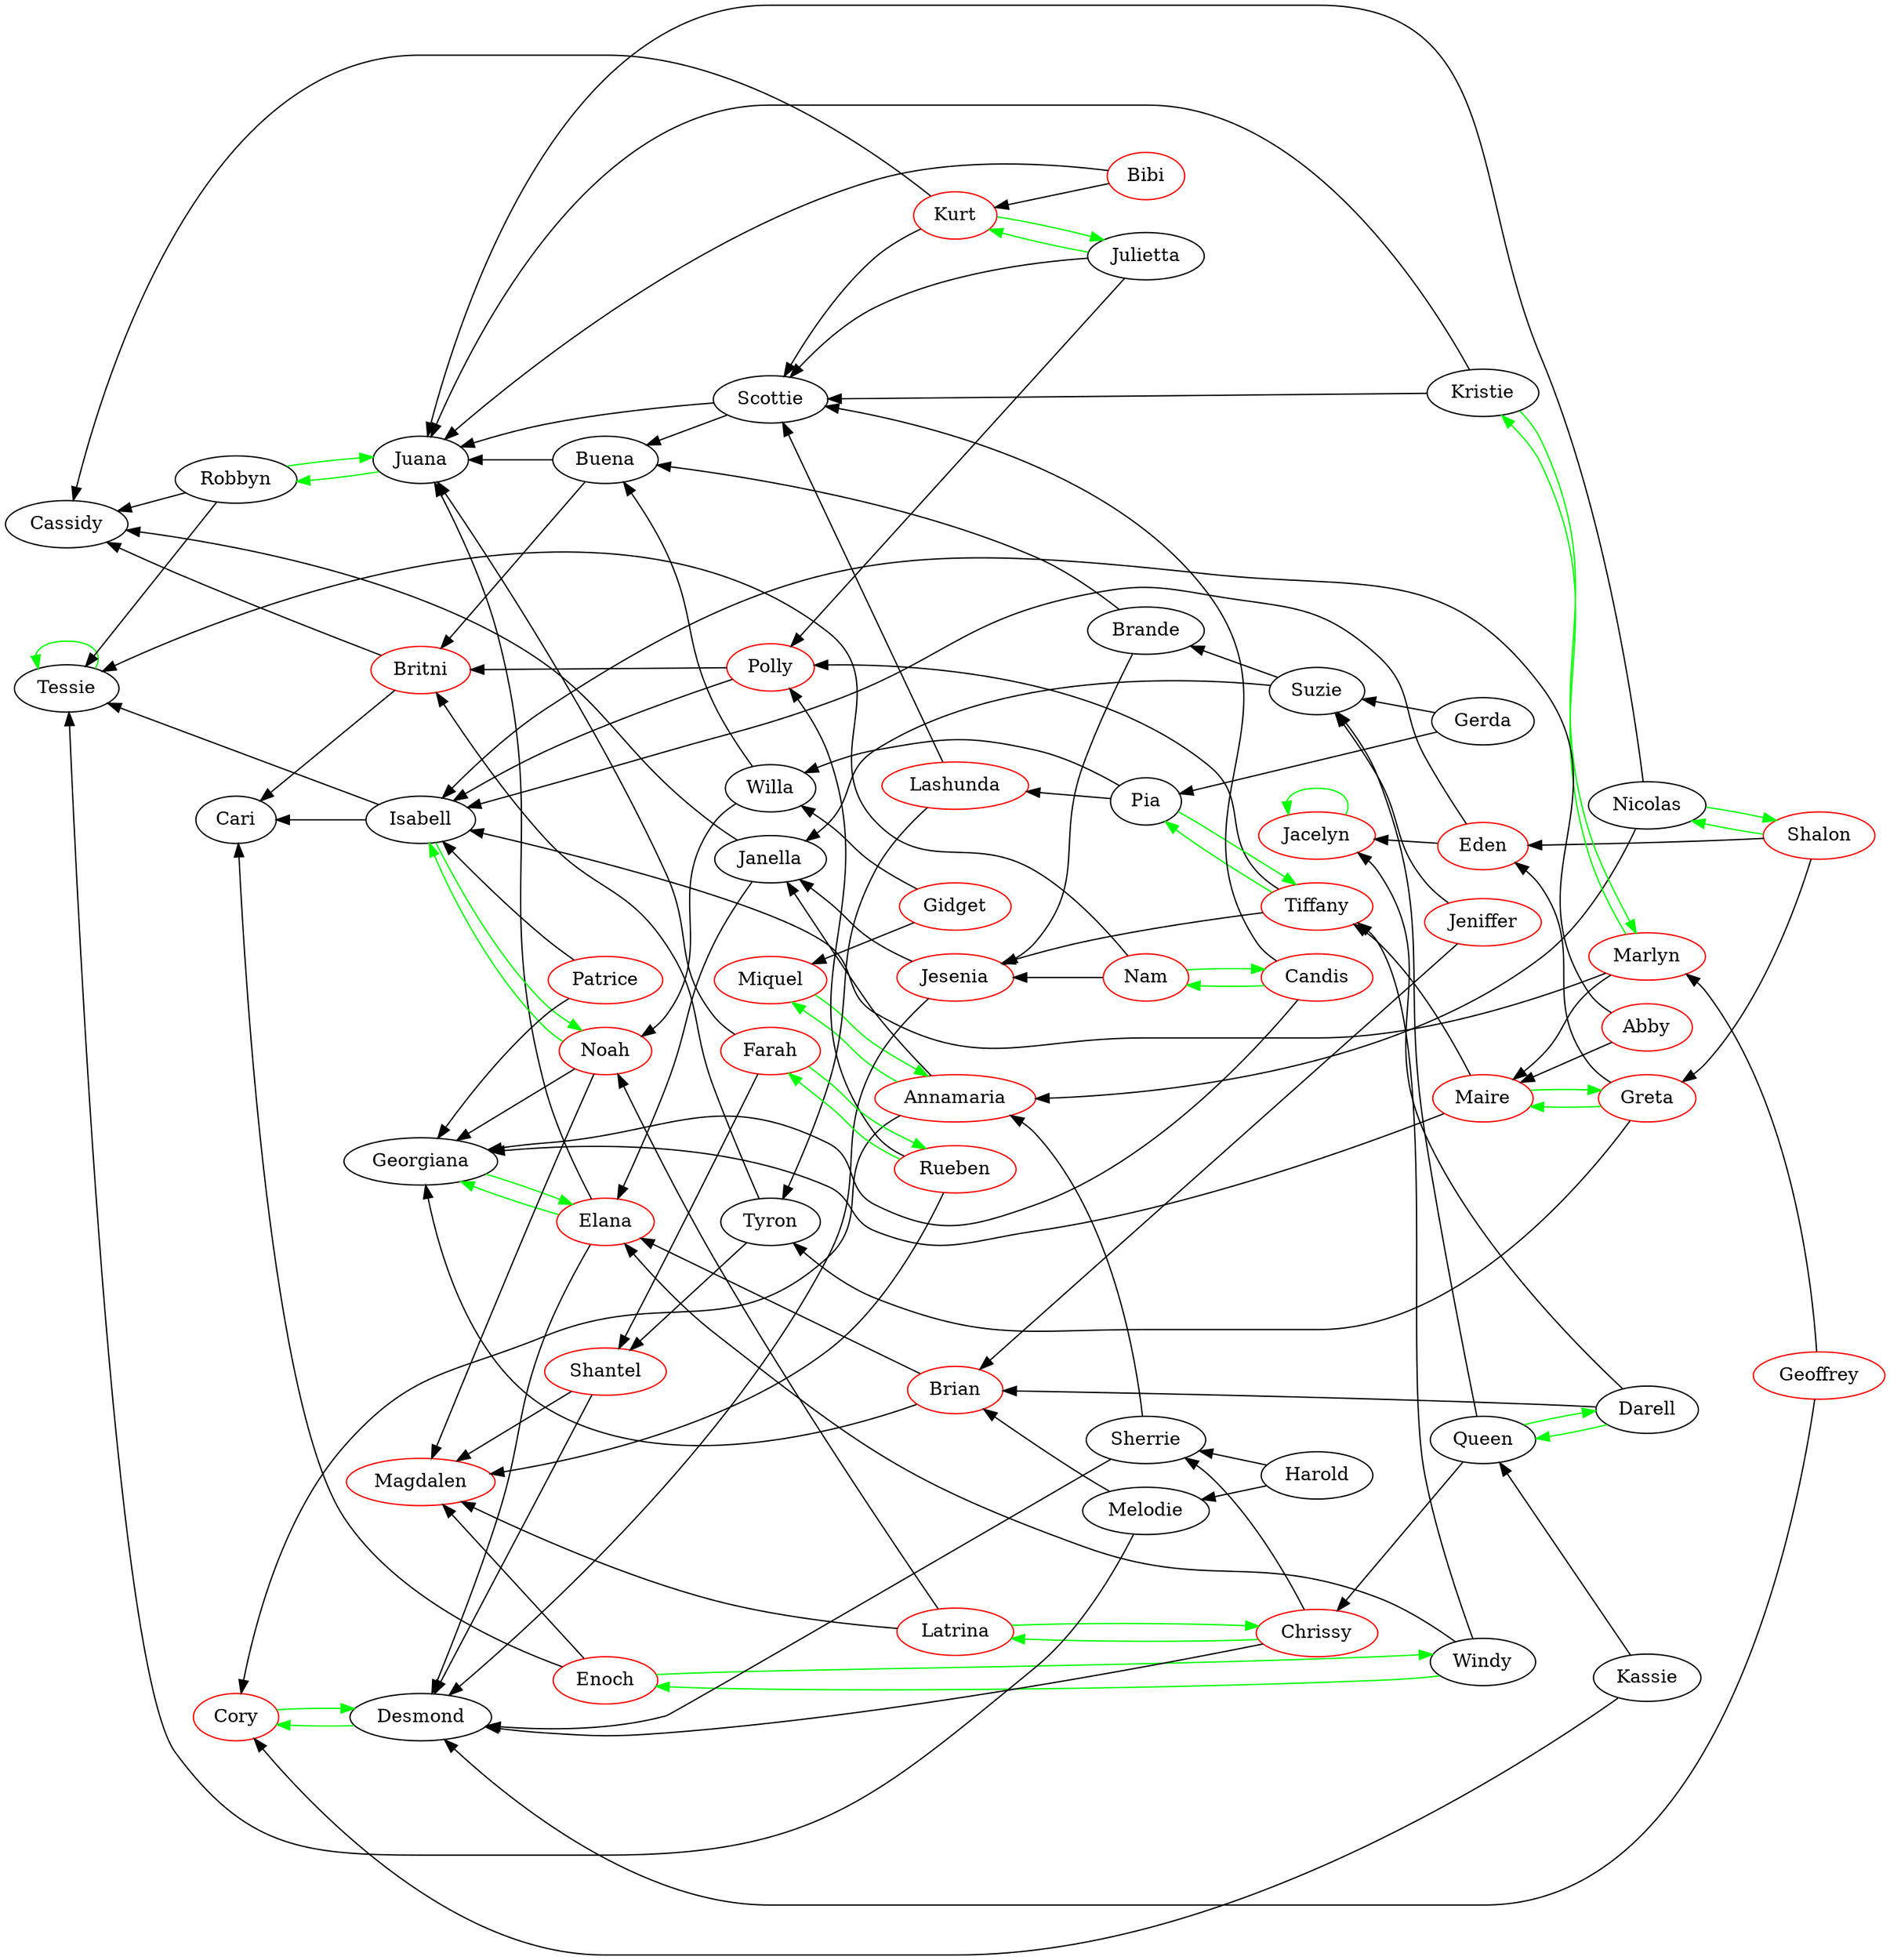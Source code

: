 digraph G {rankdir=RL
Cari
Georgiana
Georgiana -> Elana [color=green]
Juana
Miquel [color=red]
Miquel -> Annamaria [color=green]
Jacelyn [color=red]
Jacelyn -> Jacelyn [color=green]
Cassidy
Tessie
Tessie -> Tessie [color=green]
Cory [color=red]
Cory -> Desmond [color=green]
Desmond
Desmond -> Cory [color=green]
Magdalen [color=red]
Britni [color=red]
Britni -> Cassidy
Britni -> Cari
Buena
Buena -> Britni
Buena -> Juana
Scottie
Scottie -> Juana
Scottie -> Buena
Elana [color=red]
Elana -> Desmond
Elana -> Juana
Elana -> Georgiana [color=green]
Noah [color=red]
Noah -> Georgiana
Noah -> Magdalen
Noah -> Isabell [color=green]
Shantel [color=red]
Shantel -> Magdalen
Shantel -> Desmond
Janella
Janella -> Cassidy
Janella -> Elana
Annamaria [color=red]
Annamaria -> Cory
Annamaria -> Janella
Annamaria -> Miquel [color=green]
Isabell
Isabell -> Tessie
Isabell -> Cari
Isabell -> Noah [color=green]
Kurt [color=red]
Kurt -> Scottie
Kurt -> Cassidy
Kurt -> Julietta [color=green]
Enoch [color=red]
Enoch -> Cari
Enoch -> Magdalen
Enoch -> Windy [color=green]
Polly [color=red]
Polly -> Britni
Polly -> Isabell
Tyron
Tyron -> Shantel
Tyron -> Britni
Julietta
Julietta -> Polly
Julietta -> Scottie
Julietta -> Kurt [color=green]
Jesenia [color=red]
Jesenia -> Janella
Jesenia -> Desmond
Tiffany [color=red]
Tiffany -> Jesenia
Tiffany -> Polly
Tiffany -> Pia [color=green]
Willa
Willa -> Noah
Willa -> Buena
Nam [color=red]
Nam -> Jesenia
Nam -> Tessie
Nam -> Candis [color=green]
Lashunda [color=red]
Lashunda -> Tyron
Lashunda -> Scottie
Pia
Pia -> Willa
Pia -> Lashunda
Pia -> Tiffany [color=green]
Eden [color=red]
Eden -> Jacelyn
Eden -> Isabell
Maire [color=red]
Maire -> Tiffany
Maire -> Georgiana
Maire -> Greta [color=green]
Latrina [color=red]
Latrina -> Magdalen
Latrina -> Noah
Latrina -> Chrissy [color=green]
Greta [color=red]
Greta -> Eden
Greta -> Tyron
Greta -> Maire [color=green]
Brian [color=red]
Brian -> Georgiana
Brian -> Elana
Shalon [color=red]
Shalon -> Greta
Shalon -> Eden
Shalon -> Nicolas [color=green]
Darell
Darell -> Brian
Darell -> Jacelyn
Darell -> Queen [color=green]
Kristie
Kristie -> Scottie
Kristie -> Juana
Kristie -> Marlyn [color=green]
Brande
Brande -> Buena
Brande -> Jesenia
Sherrie
Sherrie -> Annamaria
Sherrie -> Desmond
Melodie
Melodie -> Brian
Melodie -> Tessie
Harold
Harold -> Sherrie
Harold -> Melodie
Suzie
Suzie -> Brande
Suzie -> Janella
Windy
Windy -> Tiffany
Windy -> Elana
Windy -> Enoch [color=green]
Chrissy [color=red]
Chrissy -> Desmond
Chrissy -> Sherrie
Chrissy -> Latrina [color=green]
Gerda
Gerda -> Pia
Gerda -> Suzie
Queen
Queen -> Chrissy
Queen -> Suzie
Queen -> Darell [color=green]
Robbyn
Robbyn -> Cassidy
Robbyn -> Tessie
Candis [color=red]
Candis -> Scottie
Candis -> Georgiana
Candis -> Nam [color=green]
Bibi [color=red]
Bibi -> Kurt
Bibi -> Juana
Marlyn [color=red]
Marlyn -> Maire
Marlyn -> Isabell
Marlyn -> Kristie [color=green]
Patrice [color=red]
Patrice -> Isabell
Patrice -> Georgiana
Geoffrey [color=red]
Geoffrey -> Desmond
Geoffrey -> Marlyn
Gidget [color=red]
Gidget -> Miquel
Gidget -> Willa
Jeniffer [color=red]
Jeniffer -> Brian
Jeniffer -> Suzie
Abby [color=red]
Abby -> Maire
Abby -> Isabell
Rueben [color=red]
Rueben -> Polly
Rueben -> Magdalen
Rueben -> Farah [color=green]
Farah [color=red]
Farah -> Shantel
Farah -> Juana
Farah -> Rueben [color=green]
Kassie
Kassie -> Cory
Kassie -> Queen
Nicolas
Nicolas -> Juana
Nicolas -> Annamaria
Nicolas -> Shalon [color=green]
Juana -> Robbyn [color=green]
Robbyn -> Juana [color=green]
}

